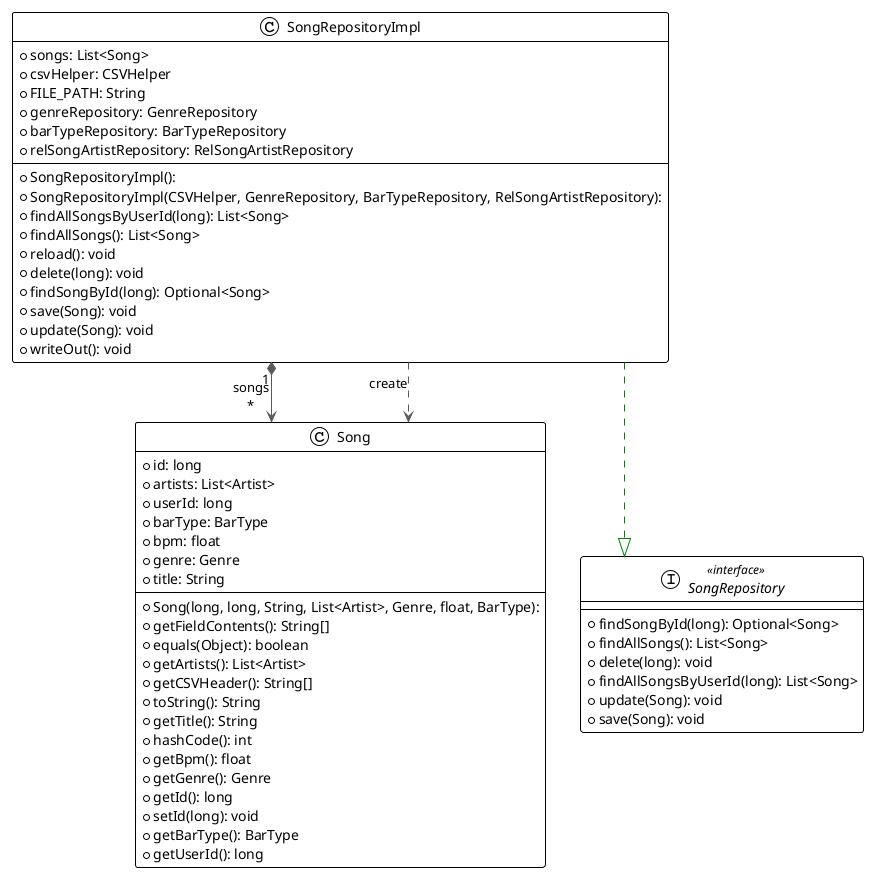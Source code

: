 @startuml

!theme plain
top to bottom direction
skinparam linetype ortho

class Song {
  + Song(long, long, String, List<Artist>, Genre, float, BarType): 
  + id: long
  + artists: List<Artist>
  + userId: long
  + barType: BarType
  + bpm: float
  + genre: Genre
  + title: String
  + getFieldContents(): String[]
  + equals(Object): boolean
  + getArtists(): List<Artist>
  + getCSVHeader(): String[]
  + toString(): String
  + getTitle(): String
  + hashCode(): int
  + getBpm(): float
  + getGenre(): Genre
  + getId(): long
  + setId(long): void
  + getBarType(): BarType
  + getUserId(): long
}
interface SongRepository << interface >> {
  + findSongById(long): Optional<Song>
  + findAllSongs(): List<Song>
  + delete(long): void
  + findAllSongsByUserId(long): List<Song>
  + update(Song): void
  + save(Song): void
}
class SongRepositoryImpl {
  + SongRepositoryImpl(): 
  + SongRepositoryImpl(CSVHelper, GenreRepository, BarTypeRepository, RelSongArtistRepository): 
  + songs: List<Song>
  + csvHelper: CSVHelper
  + FILE_PATH: String
  + genreRepository: GenreRepository
  + barTypeRepository: BarTypeRepository
  + relSongArtistRepository: RelSongArtistRepository
  + findAllSongsByUserId(long): List<Song>
  + findAllSongs(): List<Song>
  + reload(): void
  + delete(long): void
  + findSongById(long): Optional<Song>
  + save(Song): void
  + update(Song): void
  + writeOut(): void
}

SongRepositoryImpl "1" *-[#595959,plain]-> "songs\n*" Song               
SongRepositoryImpl  -[#595959,dashed]->  Song               : "«create»"
SongRepositoryImpl  -[#008200,dashed]-^  SongRepository     
@enduml
